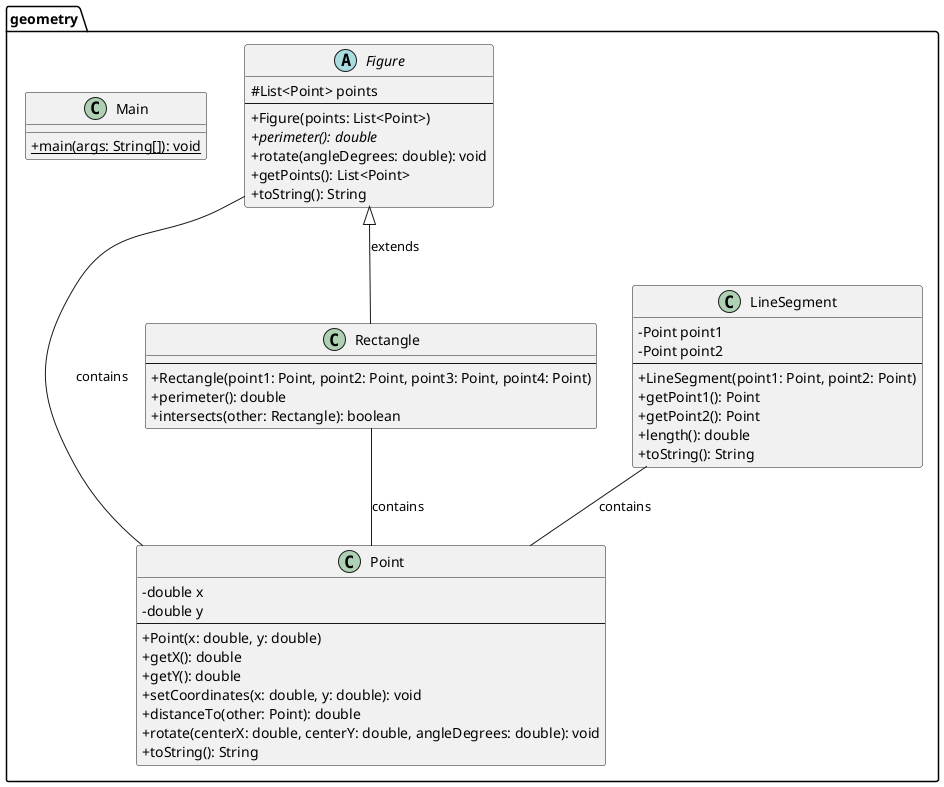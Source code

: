 @startuml
' Style settings (optional)
skinparam classAttributeIconSize 0
'skinparam classBackgroundColor White
'skinparam classBorderColor Black
'skinparam classStereotypeFontColor Black
'skinparam classHeaderBackgroundColor LightBlue

package geometry {

  class Point {
    - double x
    - double y
    --
    + Point(x: double, y: double)
    + getX(): double
    + getY(): double
    + setCoordinates(x: double, y: double): void
    + distanceTo(other: Point): double
    + rotate(centerX: double, centerY: double, angleDegrees: double): void
    + toString(): String
  }

  class LineSegment {
    - Point point1
    - Point point2
    --
    + LineSegment(point1: Point, point2: Point)
    + getPoint1(): Point
    + getPoint2(): Point
    + length(): double
    + toString(): String
  }

  abstract class Figure {
    # List<Point> points
    --
    + Figure(points: List<Point>)
    + {abstract} perimeter(): double
    + rotate(angleDegrees: double): void
    + getPoints(): List<Point>
    + toString(): String
  }

  class Rectangle {
    --
    + Rectangle(point1: Point, point2: Point, point3: Point, point4: Point)
    + perimeter(): double
    + intersects(other: Rectangle): boolean
  }

  class Main {
    + {static} main(args: String[]): void
  }


  LineSegment -- Point : contains
  Figure <|-- Rectangle : extends
  Rectangle -- Point : contains
  Figure -- Point : contains
}

@enduml